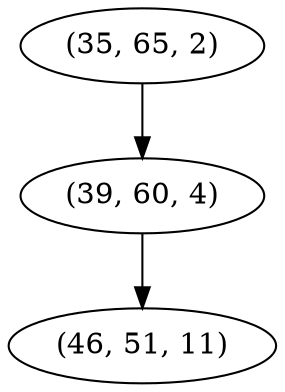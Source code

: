 digraph tree {
    "(35, 65, 2)";
    "(39, 60, 4)";
    "(46, 51, 11)";
    "(35, 65, 2)" -> "(39, 60, 4)";
    "(39, 60, 4)" -> "(46, 51, 11)";
}
